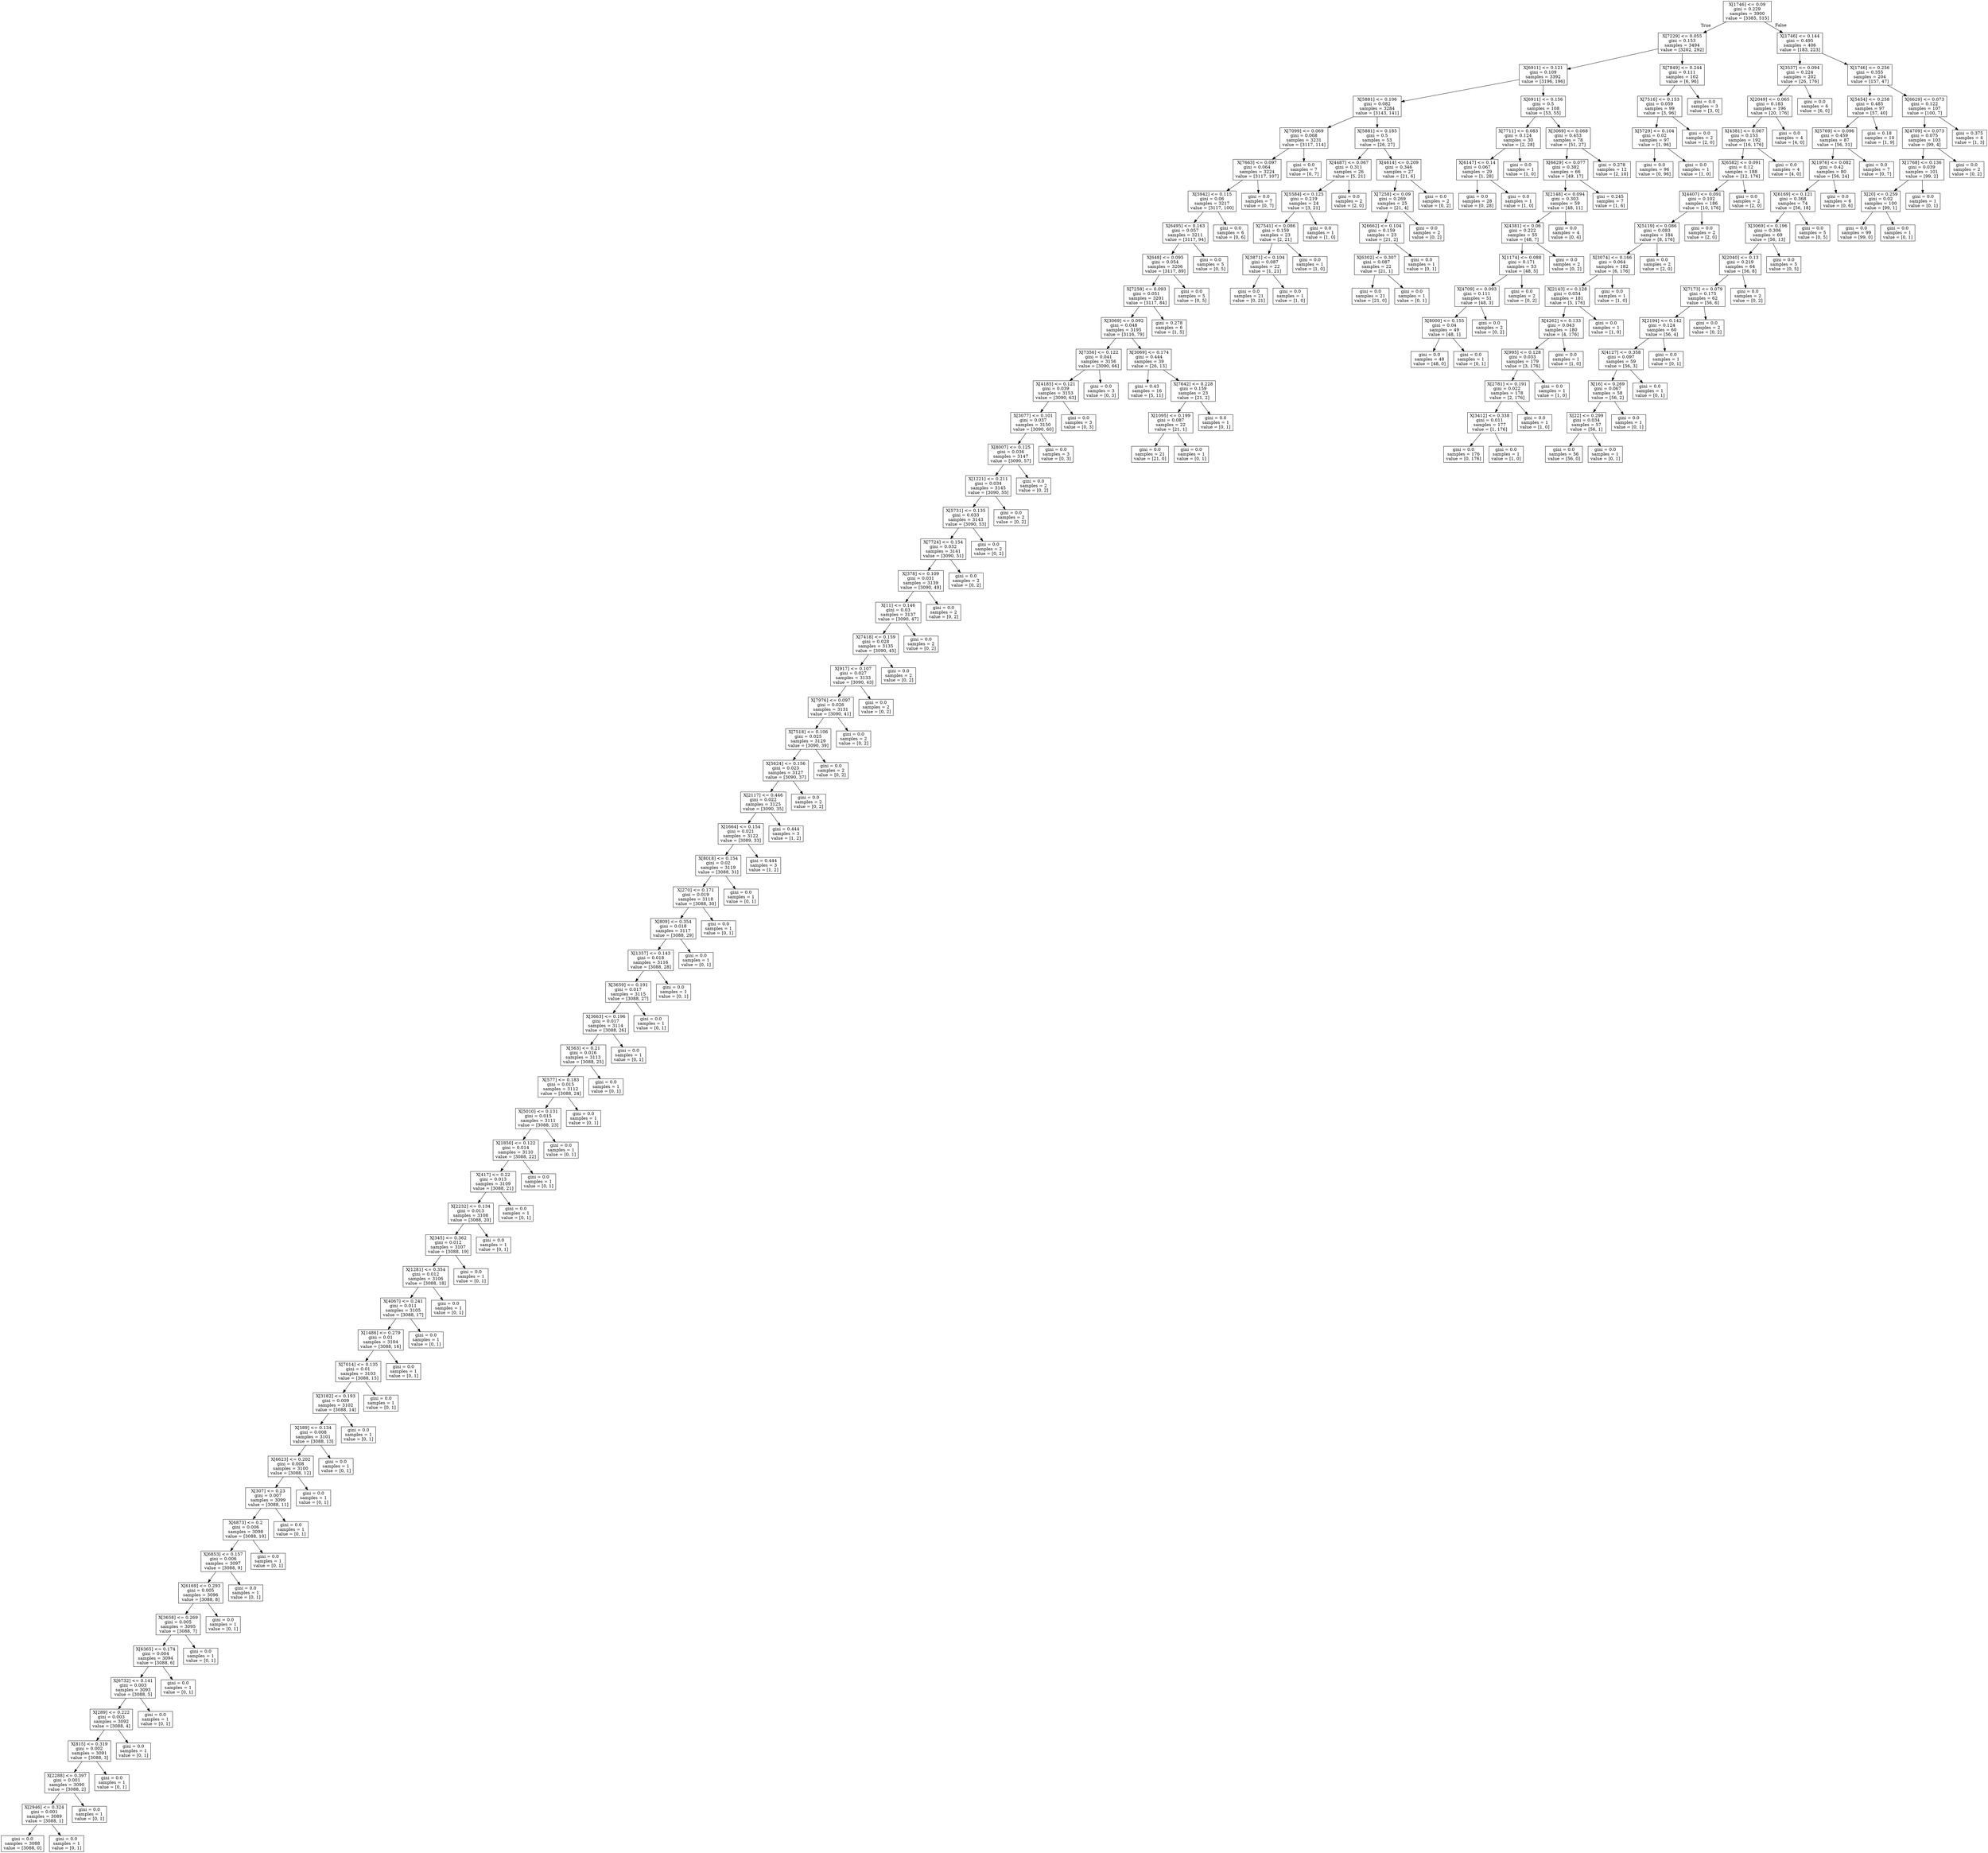 digraph Tree {
node [shape=box] ;
0 [label="X[1746] <= 0.09\ngini = 0.229\nsamples = 3900\nvalue = [3385, 515]"] ;
1 [label="X[7229] <= 0.055\ngini = 0.153\nsamples = 3494\nvalue = [3202, 292]"] ;
0 -> 1 [labeldistance=2.5, labelangle=45, headlabel="True"] ;
2 [label="X[6911] <= 0.121\ngini = 0.109\nsamples = 3392\nvalue = [3196, 196]"] ;
1 -> 2 ;
3 [label="X[5881] <= 0.106\ngini = 0.082\nsamples = 3284\nvalue = [3143, 141]"] ;
2 -> 3 ;
4 [label="X[7099] <= 0.069\ngini = 0.068\nsamples = 3231\nvalue = [3117, 114]"] ;
3 -> 4 ;
5 [label="X[7663] <= 0.097\ngini = 0.064\nsamples = 3224\nvalue = [3117, 107]"] ;
4 -> 5 ;
6 [label="X[5942] <= 0.115\ngini = 0.06\nsamples = 3217\nvalue = [3117, 100]"] ;
5 -> 6 ;
7 [label="X[6495] <= 0.163\ngini = 0.057\nsamples = 3211\nvalue = [3117, 94]"] ;
6 -> 7 ;
8 [label="X[648] <= 0.095\ngini = 0.054\nsamples = 3206\nvalue = [3117, 89]"] ;
7 -> 8 ;
9 [label="X[7258] <= 0.093\ngini = 0.051\nsamples = 3201\nvalue = [3117, 84]"] ;
8 -> 9 ;
10 [label="X[3069] <= 0.092\ngini = 0.048\nsamples = 3195\nvalue = [3116, 79]"] ;
9 -> 10 ;
11 [label="X[7356] <= 0.122\ngini = 0.041\nsamples = 3156\nvalue = [3090, 66]"] ;
10 -> 11 ;
12 [label="X[4185] <= 0.121\ngini = 0.039\nsamples = 3153\nvalue = [3090, 63]"] ;
11 -> 12 ;
13 [label="X[3077] <= 0.101\ngini = 0.037\nsamples = 3150\nvalue = [3090, 60]"] ;
12 -> 13 ;
14 [label="X[8007] <= 0.125\ngini = 0.036\nsamples = 3147\nvalue = [3090, 57]"] ;
13 -> 14 ;
15 [label="X[1221] <= 0.211\ngini = 0.034\nsamples = 3145\nvalue = [3090, 55]"] ;
14 -> 15 ;
16 [label="X[5731] <= 0.135\ngini = 0.033\nsamples = 3143\nvalue = [3090, 53]"] ;
15 -> 16 ;
17 [label="X[7724] <= 0.154\ngini = 0.032\nsamples = 3141\nvalue = [3090, 51]"] ;
16 -> 17 ;
18 [label="X[378] <= 0.109\ngini = 0.031\nsamples = 3139\nvalue = [3090, 49]"] ;
17 -> 18 ;
19 [label="X[11] <= 0.146\ngini = 0.03\nsamples = 3137\nvalue = [3090, 47]"] ;
18 -> 19 ;
20 [label="X[7418] <= 0.159\ngini = 0.028\nsamples = 3135\nvalue = [3090, 45]"] ;
19 -> 20 ;
21 [label="X[917] <= 0.107\ngini = 0.027\nsamples = 3133\nvalue = [3090, 43]"] ;
20 -> 21 ;
22 [label="X[7976] <= 0.097\ngini = 0.026\nsamples = 3131\nvalue = [3090, 41]"] ;
21 -> 22 ;
23 [label="X[7518] <= 0.106\ngini = 0.025\nsamples = 3129\nvalue = [3090, 39]"] ;
22 -> 23 ;
24 [label="X[5624] <= 0.156\ngini = 0.023\nsamples = 3127\nvalue = [3090, 37]"] ;
23 -> 24 ;
25 [label="X[2117] <= 0.446\ngini = 0.022\nsamples = 3125\nvalue = [3090, 35]"] ;
24 -> 25 ;
26 [label="X[1664] <= 0.154\ngini = 0.021\nsamples = 3122\nvalue = [3089, 33]"] ;
25 -> 26 ;
27 [label="X[8018] <= 0.154\ngini = 0.02\nsamples = 3119\nvalue = [3088, 31]"] ;
26 -> 27 ;
28 [label="X[270] <= 0.171\ngini = 0.019\nsamples = 3118\nvalue = [3088, 30]"] ;
27 -> 28 ;
29 [label="X[809] <= 0.354\ngini = 0.018\nsamples = 3117\nvalue = [3088, 29]"] ;
28 -> 29 ;
30 [label="X[1357] <= 0.143\ngini = 0.018\nsamples = 3116\nvalue = [3088, 28]"] ;
29 -> 30 ;
31 [label="X[3659] <= 0.191\ngini = 0.017\nsamples = 3115\nvalue = [3088, 27]"] ;
30 -> 31 ;
32 [label="X[3663] <= 0.196\ngini = 0.017\nsamples = 3114\nvalue = [3088, 26]"] ;
31 -> 32 ;
33 [label="X[563] <= 0.21\ngini = 0.016\nsamples = 3113\nvalue = [3088, 25]"] ;
32 -> 33 ;
34 [label="X[577] <= 0.183\ngini = 0.015\nsamples = 3112\nvalue = [3088, 24]"] ;
33 -> 34 ;
35 [label="X[5010] <= 0.131\ngini = 0.015\nsamples = 3111\nvalue = [3088, 23]"] ;
34 -> 35 ;
36 [label="X[1850] <= 0.122\ngini = 0.014\nsamples = 3110\nvalue = [3088, 22]"] ;
35 -> 36 ;
37 [label="X[417] <= 0.22\ngini = 0.013\nsamples = 3109\nvalue = [3088, 21]"] ;
36 -> 37 ;
38 [label="X[2232] <= 0.134\ngini = 0.013\nsamples = 3108\nvalue = [3088, 20]"] ;
37 -> 38 ;
39 [label="X[345] <= 0.362\ngini = 0.012\nsamples = 3107\nvalue = [3088, 19]"] ;
38 -> 39 ;
40 [label="X[1281] <= 0.354\ngini = 0.012\nsamples = 3106\nvalue = [3088, 18]"] ;
39 -> 40 ;
41 [label="X[4067] <= 0.241\ngini = 0.011\nsamples = 3105\nvalue = [3088, 17]"] ;
40 -> 41 ;
42 [label="X[1486] <= 0.279\ngini = 0.01\nsamples = 3104\nvalue = [3088, 16]"] ;
41 -> 42 ;
43 [label="X[7014] <= 0.135\ngini = 0.01\nsamples = 3103\nvalue = [3088, 15]"] ;
42 -> 43 ;
44 [label="X[3182] <= 0.193\ngini = 0.009\nsamples = 3102\nvalue = [3088, 14]"] ;
43 -> 44 ;
45 [label="X[589] <= 0.134\ngini = 0.008\nsamples = 3101\nvalue = [3088, 13]"] ;
44 -> 45 ;
46 [label="X[6623] <= 0.202\ngini = 0.008\nsamples = 3100\nvalue = [3088, 12]"] ;
45 -> 46 ;
47 [label="X[307] <= 0.23\ngini = 0.007\nsamples = 3099\nvalue = [3088, 11]"] ;
46 -> 47 ;
48 [label="X[6873] <= 0.2\ngini = 0.006\nsamples = 3098\nvalue = [3088, 10]"] ;
47 -> 48 ;
49 [label="X[6853] <= 0.157\ngini = 0.006\nsamples = 3097\nvalue = [3088, 9]"] ;
48 -> 49 ;
50 [label="X[6169] <= 0.293\ngini = 0.005\nsamples = 3096\nvalue = [3088, 8]"] ;
49 -> 50 ;
51 [label="X[3658] <= 0.269\ngini = 0.005\nsamples = 3095\nvalue = [3088, 7]"] ;
50 -> 51 ;
52 [label="X[6365] <= 0.174\ngini = 0.004\nsamples = 3094\nvalue = [3088, 6]"] ;
51 -> 52 ;
53 [label="X[6732] <= 0.141\ngini = 0.003\nsamples = 3093\nvalue = [3088, 5]"] ;
52 -> 53 ;
54 [label="X[289] <= 0.222\ngini = 0.003\nsamples = 3092\nvalue = [3088, 4]"] ;
53 -> 54 ;
55 [label="X[815] <= 0.319\ngini = 0.002\nsamples = 3091\nvalue = [3088, 3]"] ;
54 -> 55 ;
56 [label="X[2288] <= 0.397\ngini = 0.001\nsamples = 3090\nvalue = [3088, 2]"] ;
55 -> 56 ;
57 [label="X[2946] <= 0.324\ngini = 0.001\nsamples = 3089\nvalue = [3088, 1]"] ;
56 -> 57 ;
58 [label="gini = 0.0\nsamples = 3088\nvalue = [3088, 0]"] ;
57 -> 58 ;
59 [label="gini = 0.0\nsamples = 1\nvalue = [0, 1]"] ;
57 -> 59 ;
60 [label="gini = 0.0\nsamples = 1\nvalue = [0, 1]"] ;
56 -> 60 ;
61 [label="gini = 0.0\nsamples = 1\nvalue = [0, 1]"] ;
55 -> 61 ;
62 [label="gini = 0.0\nsamples = 1\nvalue = [0, 1]"] ;
54 -> 62 ;
63 [label="gini = 0.0\nsamples = 1\nvalue = [0, 1]"] ;
53 -> 63 ;
64 [label="gini = 0.0\nsamples = 1\nvalue = [0, 1]"] ;
52 -> 64 ;
65 [label="gini = 0.0\nsamples = 1\nvalue = [0, 1]"] ;
51 -> 65 ;
66 [label="gini = 0.0\nsamples = 1\nvalue = [0, 1]"] ;
50 -> 66 ;
67 [label="gini = 0.0\nsamples = 1\nvalue = [0, 1]"] ;
49 -> 67 ;
68 [label="gini = 0.0\nsamples = 1\nvalue = [0, 1]"] ;
48 -> 68 ;
69 [label="gini = 0.0\nsamples = 1\nvalue = [0, 1]"] ;
47 -> 69 ;
70 [label="gini = 0.0\nsamples = 1\nvalue = [0, 1]"] ;
46 -> 70 ;
71 [label="gini = 0.0\nsamples = 1\nvalue = [0, 1]"] ;
45 -> 71 ;
72 [label="gini = 0.0\nsamples = 1\nvalue = [0, 1]"] ;
44 -> 72 ;
73 [label="gini = 0.0\nsamples = 1\nvalue = [0, 1]"] ;
43 -> 73 ;
74 [label="gini = 0.0\nsamples = 1\nvalue = [0, 1]"] ;
42 -> 74 ;
75 [label="gini = 0.0\nsamples = 1\nvalue = [0, 1]"] ;
41 -> 75 ;
76 [label="gini = 0.0\nsamples = 1\nvalue = [0, 1]"] ;
40 -> 76 ;
77 [label="gini = 0.0\nsamples = 1\nvalue = [0, 1]"] ;
39 -> 77 ;
78 [label="gini = 0.0\nsamples = 1\nvalue = [0, 1]"] ;
38 -> 78 ;
79 [label="gini = 0.0\nsamples = 1\nvalue = [0, 1]"] ;
37 -> 79 ;
80 [label="gini = 0.0\nsamples = 1\nvalue = [0, 1]"] ;
36 -> 80 ;
81 [label="gini = 0.0\nsamples = 1\nvalue = [0, 1]"] ;
35 -> 81 ;
82 [label="gini = 0.0\nsamples = 1\nvalue = [0, 1]"] ;
34 -> 82 ;
83 [label="gini = 0.0\nsamples = 1\nvalue = [0, 1]"] ;
33 -> 83 ;
84 [label="gini = 0.0\nsamples = 1\nvalue = [0, 1]"] ;
32 -> 84 ;
85 [label="gini = 0.0\nsamples = 1\nvalue = [0, 1]"] ;
31 -> 85 ;
86 [label="gini = 0.0\nsamples = 1\nvalue = [0, 1]"] ;
30 -> 86 ;
87 [label="gini = 0.0\nsamples = 1\nvalue = [0, 1]"] ;
29 -> 87 ;
88 [label="gini = 0.0\nsamples = 1\nvalue = [0, 1]"] ;
28 -> 88 ;
89 [label="gini = 0.0\nsamples = 1\nvalue = [0, 1]"] ;
27 -> 89 ;
90 [label="gini = 0.444\nsamples = 3\nvalue = [1, 2]"] ;
26 -> 90 ;
91 [label="gini = 0.444\nsamples = 3\nvalue = [1, 2]"] ;
25 -> 91 ;
92 [label="gini = 0.0\nsamples = 2\nvalue = [0, 2]"] ;
24 -> 92 ;
93 [label="gini = 0.0\nsamples = 2\nvalue = [0, 2]"] ;
23 -> 93 ;
94 [label="gini = 0.0\nsamples = 2\nvalue = [0, 2]"] ;
22 -> 94 ;
95 [label="gini = 0.0\nsamples = 2\nvalue = [0, 2]"] ;
21 -> 95 ;
96 [label="gini = 0.0\nsamples = 2\nvalue = [0, 2]"] ;
20 -> 96 ;
97 [label="gini = 0.0\nsamples = 2\nvalue = [0, 2]"] ;
19 -> 97 ;
98 [label="gini = 0.0\nsamples = 2\nvalue = [0, 2]"] ;
18 -> 98 ;
99 [label="gini = 0.0\nsamples = 2\nvalue = [0, 2]"] ;
17 -> 99 ;
100 [label="gini = 0.0\nsamples = 2\nvalue = [0, 2]"] ;
16 -> 100 ;
101 [label="gini = 0.0\nsamples = 2\nvalue = [0, 2]"] ;
15 -> 101 ;
102 [label="gini = 0.0\nsamples = 2\nvalue = [0, 2]"] ;
14 -> 102 ;
103 [label="gini = 0.0\nsamples = 3\nvalue = [0, 3]"] ;
13 -> 103 ;
104 [label="gini = 0.0\nsamples = 3\nvalue = [0, 3]"] ;
12 -> 104 ;
105 [label="gini = 0.0\nsamples = 3\nvalue = [0, 3]"] ;
11 -> 105 ;
106 [label="X[3069] <= 0.174\ngini = 0.444\nsamples = 39\nvalue = [26, 13]"] ;
10 -> 106 ;
107 [label="gini = 0.43\nsamples = 16\nvalue = [5, 11]"] ;
106 -> 107 ;
108 [label="X[7642] <= 0.228\ngini = 0.159\nsamples = 23\nvalue = [21, 2]"] ;
106 -> 108 ;
109 [label="X[1095] <= 0.199\ngini = 0.087\nsamples = 22\nvalue = [21, 1]"] ;
108 -> 109 ;
110 [label="gini = 0.0\nsamples = 21\nvalue = [21, 0]"] ;
109 -> 110 ;
111 [label="gini = 0.0\nsamples = 1\nvalue = [0, 1]"] ;
109 -> 111 ;
112 [label="gini = 0.0\nsamples = 1\nvalue = [0, 1]"] ;
108 -> 112 ;
113 [label="gini = 0.278\nsamples = 6\nvalue = [1, 5]"] ;
9 -> 113 ;
114 [label="gini = 0.0\nsamples = 5\nvalue = [0, 5]"] ;
8 -> 114 ;
115 [label="gini = 0.0\nsamples = 5\nvalue = [0, 5]"] ;
7 -> 115 ;
116 [label="gini = 0.0\nsamples = 6\nvalue = [0, 6]"] ;
6 -> 116 ;
117 [label="gini = 0.0\nsamples = 7\nvalue = [0, 7]"] ;
5 -> 117 ;
118 [label="gini = 0.0\nsamples = 7\nvalue = [0, 7]"] ;
4 -> 118 ;
119 [label="X[5881] <= 0.185\ngini = 0.5\nsamples = 53\nvalue = [26, 27]"] ;
3 -> 119 ;
120 [label="X[4487] <= 0.067\ngini = 0.311\nsamples = 26\nvalue = [5, 21]"] ;
119 -> 120 ;
121 [label="X[5584] <= 0.125\ngini = 0.219\nsamples = 24\nvalue = [3, 21]"] ;
120 -> 121 ;
122 [label="X[7541] <= 0.086\ngini = 0.159\nsamples = 23\nvalue = [2, 21]"] ;
121 -> 122 ;
123 [label="X[3871] <= 0.104\ngini = 0.087\nsamples = 22\nvalue = [1, 21]"] ;
122 -> 123 ;
124 [label="gini = 0.0\nsamples = 21\nvalue = [0, 21]"] ;
123 -> 124 ;
125 [label="gini = 0.0\nsamples = 1\nvalue = [1, 0]"] ;
123 -> 125 ;
126 [label="gini = 0.0\nsamples = 1\nvalue = [1, 0]"] ;
122 -> 126 ;
127 [label="gini = 0.0\nsamples = 1\nvalue = [1, 0]"] ;
121 -> 127 ;
128 [label="gini = 0.0\nsamples = 2\nvalue = [2, 0]"] ;
120 -> 128 ;
129 [label="X[4614] <= 0.209\ngini = 0.346\nsamples = 27\nvalue = [21, 6]"] ;
119 -> 129 ;
130 [label="X[7258] <= 0.09\ngini = 0.269\nsamples = 25\nvalue = [21, 4]"] ;
129 -> 130 ;
131 [label="X[6662] <= 0.104\ngini = 0.159\nsamples = 23\nvalue = [21, 2]"] ;
130 -> 131 ;
132 [label="X[6302] <= 0.307\ngini = 0.087\nsamples = 22\nvalue = [21, 1]"] ;
131 -> 132 ;
133 [label="gini = 0.0\nsamples = 21\nvalue = [21, 0]"] ;
132 -> 133 ;
134 [label="gini = 0.0\nsamples = 1\nvalue = [0, 1]"] ;
132 -> 134 ;
135 [label="gini = 0.0\nsamples = 1\nvalue = [0, 1]"] ;
131 -> 135 ;
136 [label="gini = 0.0\nsamples = 2\nvalue = [0, 2]"] ;
130 -> 136 ;
137 [label="gini = 0.0\nsamples = 2\nvalue = [0, 2]"] ;
129 -> 137 ;
138 [label="X[6911] <= 0.156\ngini = 0.5\nsamples = 108\nvalue = [53, 55]"] ;
2 -> 138 ;
139 [label="X[7711] <= 0.083\ngini = 0.124\nsamples = 30\nvalue = [2, 28]"] ;
138 -> 139 ;
140 [label="X[6147] <= 0.14\ngini = 0.067\nsamples = 29\nvalue = [1, 28]"] ;
139 -> 140 ;
141 [label="gini = 0.0\nsamples = 28\nvalue = [0, 28]"] ;
140 -> 141 ;
142 [label="gini = 0.0\nsamples = 1\nvalue = [1, 0]"] ;
140 -> 142 ;
143 [label="gini = 0.0\nsamples = 1\nvalue = [1, 0]"] ;
139 -> 143 ;
144 [label="X[3069] <= 0.068\ngini = 0.453\nsamples = 78\nvalue = [51, 27]"] ;
138 -> 144 ;
145 [label="X[6629] <= 0.077\ngini = 0.382\nsamples = 66\nvalue = [49, 17]"] ;
144 -> 145 ;
146 [label="X[2148] <= 0.094\ngini = 0.303\nsamples = 59\nvalue = [48, 11]"] ;
145 -> 146 ;
147 [label="X[4381] <= 0.06\ngini = 0.222\nsamples = 55\nvalue = [48, 7]"] ;
146 -> 147 ;
148 [label="X[1174] <= 0.088\ngini = 0.171\nsamples = 53\nvalue = [48, 5]"] ;
147 -> 148 ;
149 [label="X[4709] <= 0.093\ngini = 0.111\nsamples = 51\nvalue = [48, 3]"] ;
148 -> 149 ;
150 [label="X[8000] <= 0.155\ngini = 0.04\nsamples = 49\nvalue = [48, 1]"] ;
149 -> 150 ;
151 [label="gini = 0.0\nsamples = 48\nvalue = [48, 0]"] ;
150 -> 151 ;
152 [label="gini = 0.0\nsamples = 1\nvalue = [0, 1]"] ;
150 -> 152 ;
153 [label="gini = 0.0\nsamples = 2\nvalue = [0, 2]"] ;
149 -> 153 ;
154 [label="gini = 0.0\nsamples = 2\nvalue = [0, 2]"] ;
148 -> 154 ;
155 [label="gini = 0.0\nsamples = 2\nvalue = [0, 2]"] ;
147 -> 155 ;
156 [label="gini = 0.0\nsamples = 4\nvalue = [0, 4]"] ;
146 -> 156 ;
157 [label="gini = 0.245\nsamples = 7\nvalue = [1, 6]"] ;
145 -> 157 ;
158 [label="gini = 0.278\nsamples = 12\nvalue = [2, 10]"] ;
144 -> 158 ;
159 [label="X[7849] <= 0.244\ngini = 0.111\nsamples = 102\nvalue = [6, 96]"] ;
1 -> 159 ;
160 [label="X[7516] <= 0.153\ngini = 0.059\nsamples = 99\nvalue = [3, 96]"] ;
159 -> 160 ;
161 [label="X[5729] <= 0.104\ngini = 0.02\nsamples = 97\nvalue = [1, 96]"] ;
160 -> 161 ;
162 [label="gini = 0.0\nsamples = 96\nvalue = [0, 96]"] ;
161 -> 162 ;
163 [label="gini = 0.0\nsamples = 1\nvalue = [1, 0]"] ;
161 -> 163 ;
164 [label="gini = 0.0\nsamples = 2\nvalue = [2, 0]"] ;
160 -> 164 ;
165 [label="gini = 0.0\nsamples = 3\nvalue = [3, 0]"] ;
159 -> 165 ;
166 [label="X[1746] <= 0.144\ngini = 0.495\nsamples = 406\nvalue = [183, 223]"] ;
0 -> 166 [labeldistance=2.5, labelangle=-45, headlabel="False"] ;
167 [label="X[3537] <= 0.094\ngini = 0.224\nsamples = 202\nvalue = [26, 176]"] ;
166 -> 167 ;
168 [label="X[2049] <= 0.065\ngini = 0.183\nsamples = 196\nvalue = [20, 176]"] ;
167 -> 168 ;
169 [label="X[4381] <= 0.067\ngini = 0.153\nsamples = 192\nvalue = [16, 176]"] ;
168 -> 169 ;
170 [label="X[6582] <= 0.091\ngini = 0.12\nsamples = 188\nvalue = [12, 176]"] ;
169 -> 170 ;
171 [label="X[4407] <= 0.091\ngini = 0.102\nsamples = 186\nvalue = [10, 176]"] ;
170 -> 171 ;
172 [label="X[5119] <= 0.086\ngini = 0.083\nsamples = 184\nvalue = [8, 176]"] ;
171 -> 172 ;
173 [label="X[3074] <= 0.166\ngini = 0.064\nsamples = 182\nvalue = [6, 176]"] ;
172 -> 173 ;
174 [label="X[2143] <= 0.128\ngini = 0.054\nsamples = 181\nvalue = [5, 176]"] ;
173 -> 174 ;
175 [label="X[4262] <= 0.133\ngini = 0.043\nsamples = 180\nvalue = [4, 176]"] ;
174 -> 175 ;
176 [label="X[995] <= 0.128\ngini = 0.033\nsamples = 179\nvalue = [3, 176]"] ;
175 -> 176 ;
177 [label="X[2781] <= 0.191\ngini = 0.022\nsamples = 178\nvalue = [2, 176]"] ;
176 -> 177 ;
178 [label="X[3412] <= 0.338\ngini = 0.011\nsamples = 177\nvalue = [1, 176]"] ;
177 -> 178 ;
179 [label="gini = 0.0\nsamples = 176\nvalue = [0, 176]"] ;
178 -> 179 ;
180 [label="gini = 0.0\nsamples = 1\nvalue = [1, 0]"] ;
178 -> 180 ;
181 [label="gini = 0.0\nsamples = 1\nvalue = [1, 0]"] ;
177 -> 181 ;
182 [label="gini = 0.0\nsamples = 1\nvalue = [1, 0]"] ;
176 -> 182 ;
183 [label="gini = 0.0\nsamples = 1\nvalue = [1, 0]"] ;
175 -> 183 ;
184 [label="gini = 0.0\nsamples = 1\nvalue = [1, 0]"] ;
174 -> 184 ;
185 [label="gini = 0.0\nsamples = 1\nvalue = [1, 0]"] ;
173 -> 185 ;
186 [label="gini = 0.0\nsamples = 2\nvalue = [2, 0]"] ;
172 -> 186 ;
187 [label="gini = 0.0\nsamples = 2\nvalue = [2, 0]"] ;
171 -> 187 ;
188 [label="gini = 0.0\nsamples = 2\nvalue = [2, 0]"] ;
170 -> 188 ;
189 [label="gini = 0.0\nsamples = 4\nvalue = [4, 0]"] ;
169 -> 189 ;
190 [label="gini = 0.0\nsamples = 4\nvalue = [4, 0]"] ;
168 -> 190 ;
191 [label="gini = 0.0\nsamples = 6\nvalue = [6, 0]"] ;
167 -> 191 ;
192 [label="X[1746] <= 0.256\ngini = 0.355\nsamples = 204\nvalue = [157, 47]"] ;
166 -> 192 ;
193 [label="X[5454] <= 0.258\ngini = 0.485\nsamples = 97\nvalue = [57, 40]"] ;
192 -> 193 ;
194 [label="X[5769] <= 0.096\ngini = 0.459\nsamples = 87\nvalue = [56, 31]"] ;
193 -> 194 ;
195 [label="X[1976] <= 0.082\ngini = 0.42\nsamples = 80\nvalue = [56, 24]"] ;
194 -> 195 ;
196 [label="X[6169] <= 0.121\ngini = 0.368\nsamples = 74\nvalue = [56, 18]"] ;
195 -> 196 ;
197 [label="X[3069] <= 0.196\ngini = 0.306\nsamples = 69\nvalue = [56, 13]"] ;
196 -> 197 ;
198 [label="X[2040] <= 0.13\ngini = 0.219\nsamples = 64\nvalue = [56, 8]"] ;
197 -> 198 ;
199 [label="X[7173] <= 0.079\ngini = 0.175\nsamples = 62\nvalue = [56, 6]"] ;
198 -> 199 ;
200 [label="X[2194] <= 0.142\ngini = 0.124\nsamples = 60\nvalue = [56, 4]"] ;
199 -> 200 ;
201 [label="X[4127] <= 0.358\ngini = 0.097\nsamples = 59\nvalue = [56, 3]"] ;
200 -> 201 ;
202 [label="X[16] <= 0.269\ngini = 0.067\nsamples = 58\nvalue = [56, 2]"] ;
201 -> 202 ;
203 [label="X[22] <= 0.299\ngini = 0.034\nsamples = 57\nvalue = [56, 1]"] ;
202 -> 203 ;
204 [label="gini = 0.0\nsamples = 56\nvalue = [56, 0]"] ;
203 -> 204 ;
205 [label="gini = 0.0\nsamples = 1\nvalue = [0, 1]"] ;
203 -> 205 ;
206 [label="gini = 0.0\nsamples = 1\nvalue = [0, 1]"] ;
202 -> 206 ;
207 [label="gini = 0.0\nsamples = 1\nvalue = [0, 1]"] ;
201 -> 207 ;
208 [label="gini = 0.0\nsamples = 1\nvalue = [0, 1]"] ;
200 -> 208 ;
209 [label="gini = 0.0\nsamples = 2\nvalue = [0, 2]"] ;
199 -> 209 ;
210 [label="gini = 0.0\nsamples = 2\nvalue = [0, 2]"] ;
198 -> 210 ;
211 [label="gini = 0.0\nsamples = 5\nvalue = [0, 5]"] ;
197 -> 211 ;
212 [label="gini = 0.0\nsamples = 5\nvalue = [0, 5]"] ;
196 -> 212 ;
213 [label="gini = 0.0\nsamples = 6\nvalue = [0, 6]"] ;
195 -> 213 ;
214 [label="gini = 0.0\nsamples = 7\nvalue = [0, 7]"] ;
194 -> 214 ;
215 [label="gini = 0.18\nsamples = 10\nvalue = [1, 9]"] ;
193 -> 215 ;
216 [label="X[6629] <= 0.073\ngini = 0.122\nsamples = 107\nvalue = [100, 7]"] ;
192 -> 216 ;
217 [label="X[4709] <= 0.073\ngini = 0.075\nsamples = 103\nvalue = [99, 4]"] ;
216 -> 217 ;
218 [label="X[1768] <= 0.136\ngini = 0.039\nsamples = 101\nvalue = [99, 2]"] ;
217 -> 218 ;
219 [label="X[20] <= 0.259\ngini = 0.02\nsamples = 100\nvalue = [99, 1]"] ;
218 -> 219 ;
220 [label="gini = 0.0\nsamples = 99\nvalue = [99, 0]"] ;
219 -> 220 ;
221 [label="gini = 0.0\nsamples = 1\nvalue = [0, 1]"] ;
219 -> 221 ;
222 [label="gini = 0.0\nsamples = 1\nvalue = [0, 1]"] ;
218 -> 222 ;
223 [label="gini = 0.0\nsamples = 2\nvalue = [0, 2]"] ;
217 -> 223 ;
224 [label="gini = 0.375\nsamples = 4\nvalue = [1, 3]"] ;
216 -> 224 ;
}